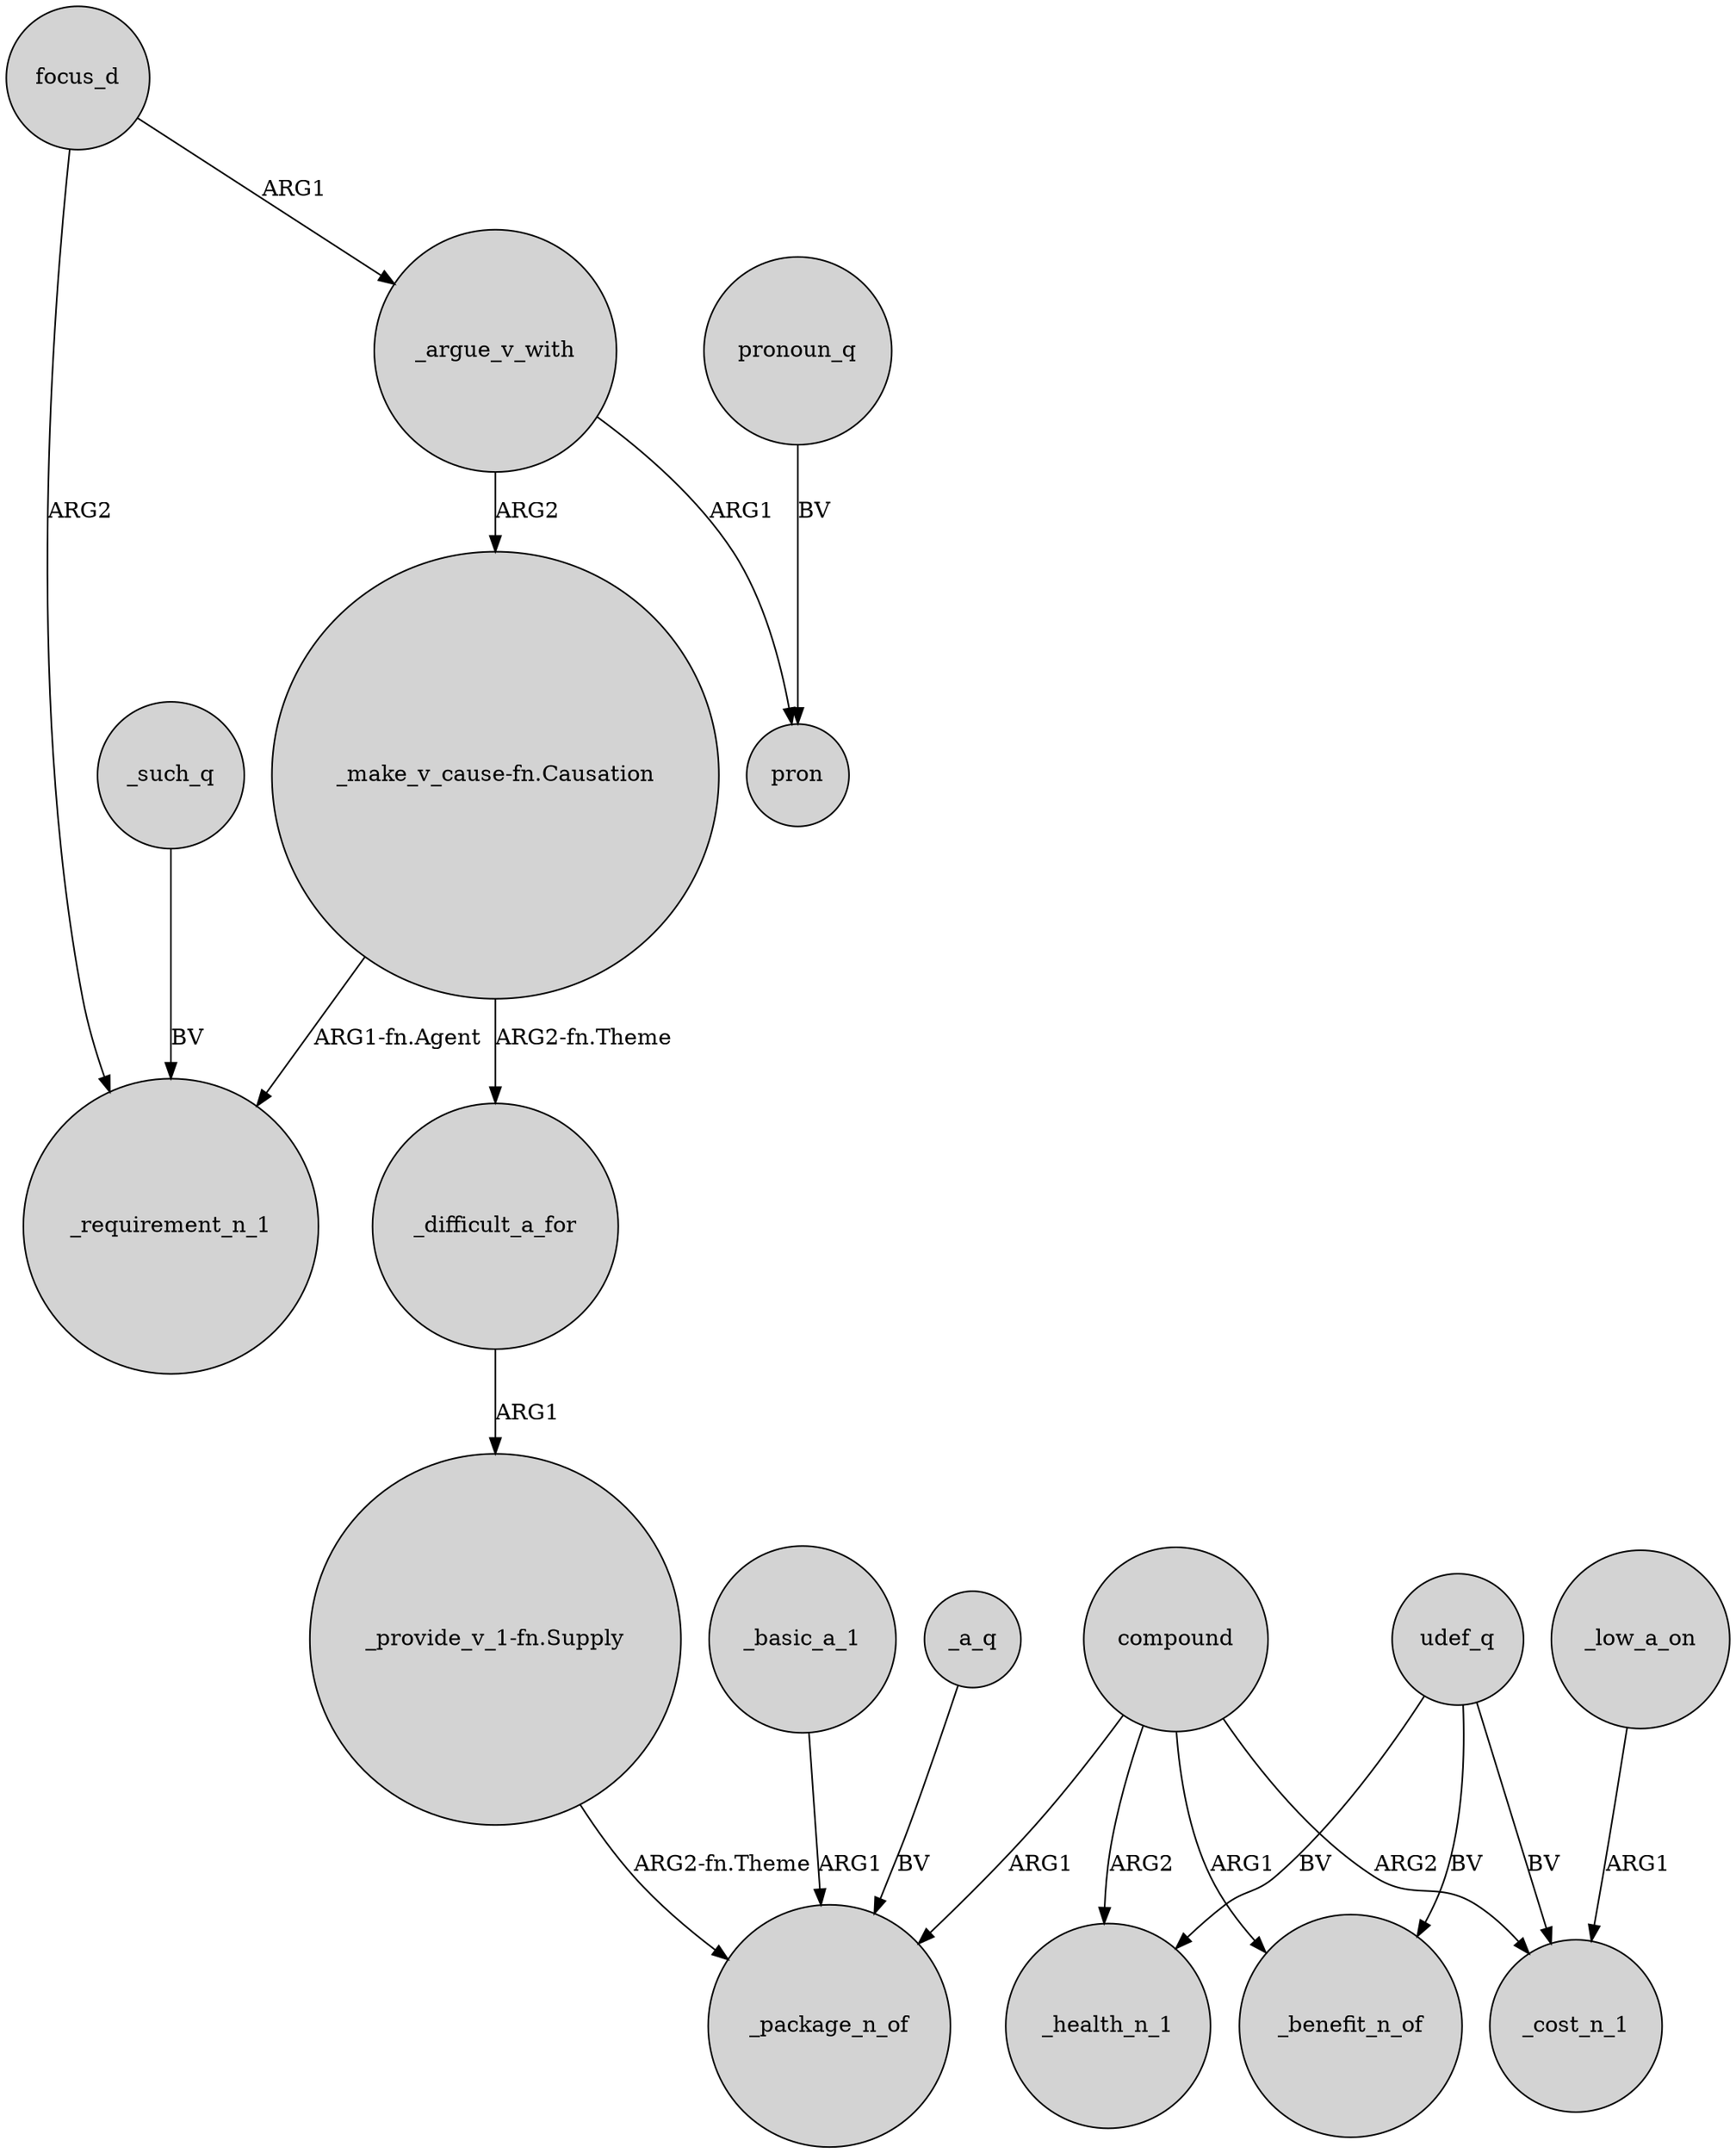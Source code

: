 digraph {
	node [shape=circle style=filled]
	_such_q -> _requirement_n_1 [label=BV]
	focus_d -> _argue_v_with [label=ARG1]
	"_provide_v_1-fn.Supply" -> _package_n_of [label="ARG2-fn.Theme"]
	"_make_v_cause-fn.Causation" -> _difficult_a_for [label="ARG2-fn.Theme"]
	"_make_v_cause-fn.Causation" -> _requirement_n_1 [label="ARG1-fn.Agent"]
	udef_q -> _cost_n_1 [label=BV]
	compound -> _package_n_of [label=ARG1]
	_argue_v_with -> pron [label=ARG1]
	pronoun_q -> pron [label=BV]
	focus_d -> _requirement_n_1 [label=ARG2]
	_basic_a_1 -> _package_n_of [label=ARG1]
	compound -> _health_n_1 [label=ARG2]
	udef_q -> _health_n_1 [label=BV]
	compound -> _benefit_n_of [label=ARG1]
	compound -> _cost_n_1 [label=ARG2]
	_argue_v_with -> "_make_v_cause-fn.Causation" [label=ARG2]
	_a_q -> _package_n_of [label=BV]
	udef_q -> _benefit_n_of [label=BV]
	_low_a_on -> _cost_n_1 [label=ARG1]
	_difficult_a_for -> "_provide_v_1-fn.Supply" [label=ARG1]
}
